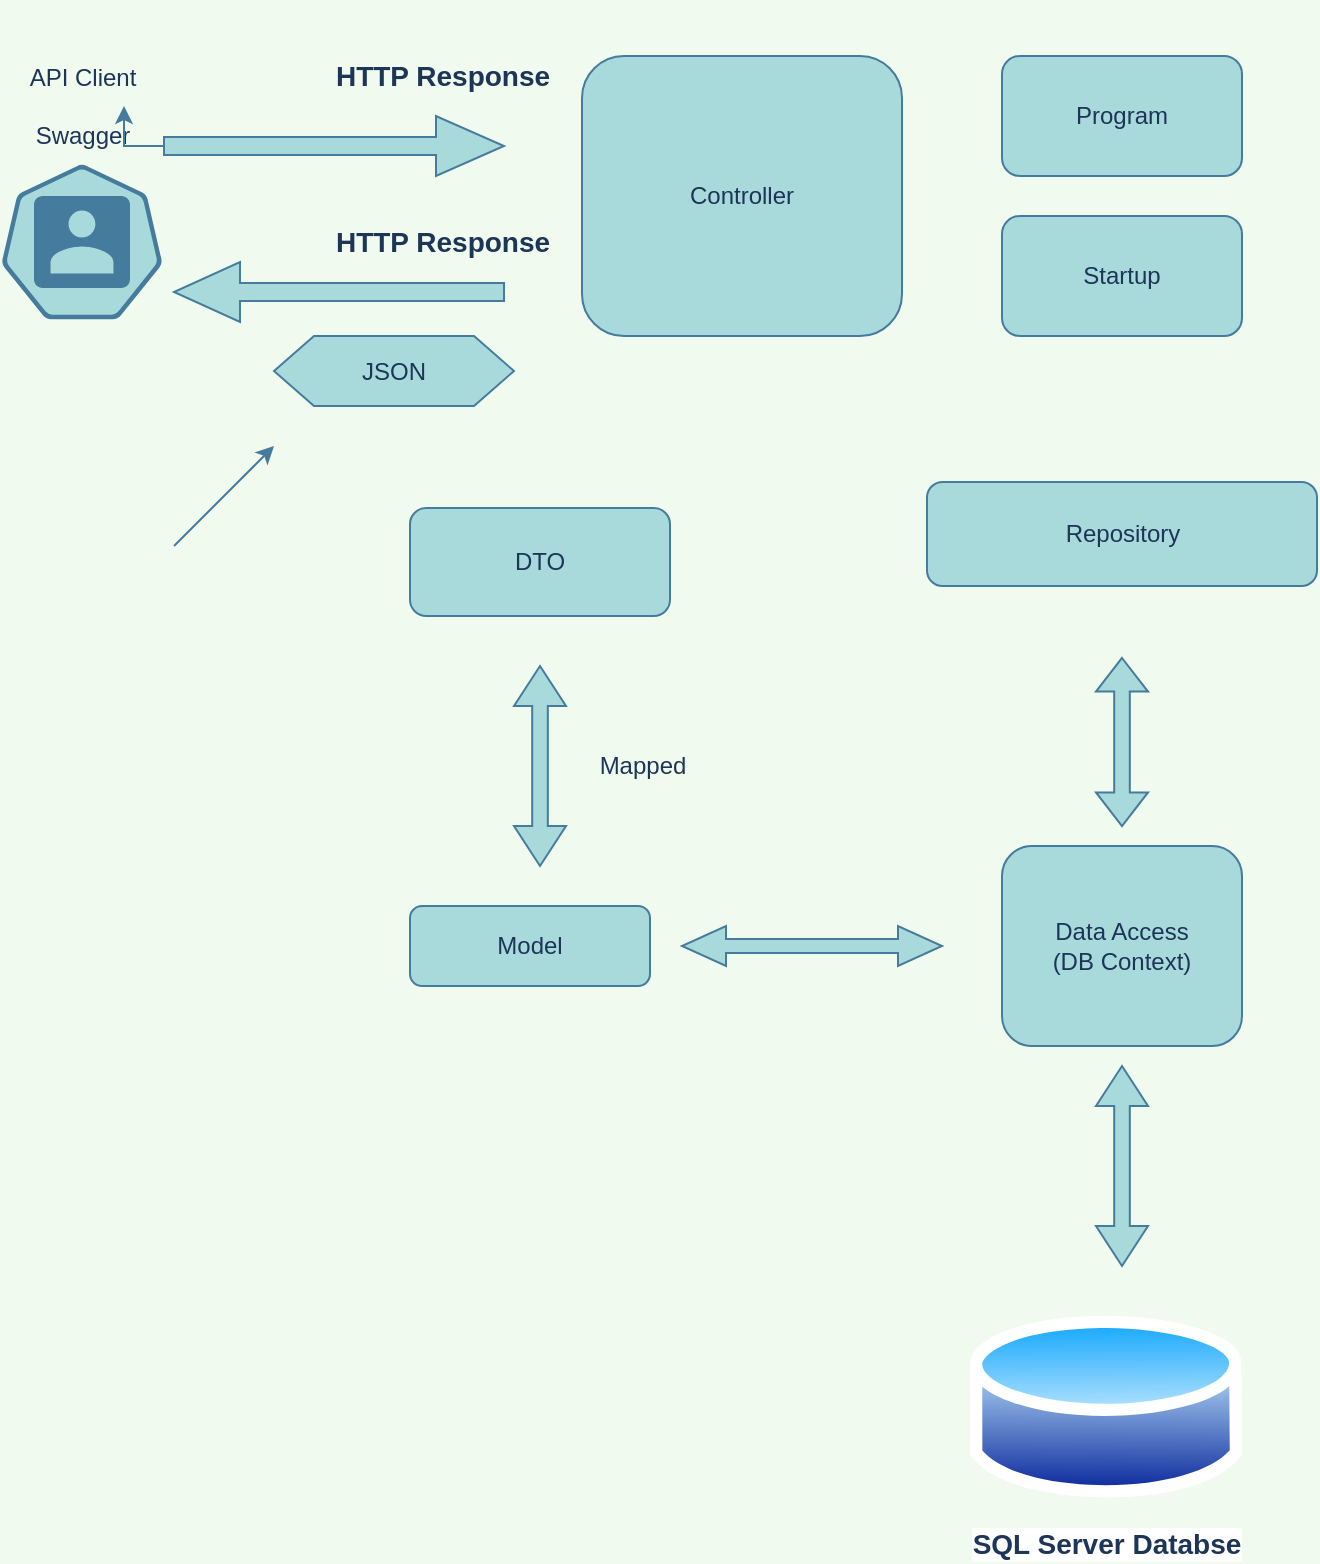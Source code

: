 <mxfile version="15.0.6" type="github">
  <diagram id="y5bdHwKu6lmZErwF8Dww" name="Page-1">
    <mxGraphModel dx="1422" dy="834" grid="1" gridSize="10" guides="1" tooltips="1" connect="1" arrows="1" fold="1" page="1" pageScale="1" pageWidth="827" pageHeight="1169" background="#F1FAEE" math="0" shadow="0">
      <root>
        <mxCell id="0" />
        <mxCell id="1" parent="0" />
        <mxCell id="YG9qMO2lfhQ1xVnwsHSE-5" value="" style="html=1;dashed=0;whitespace=wrap;fillColor=#A8DADC;strokeColor=#457B9D;points=[[0.005,0.63,0],[0.1,0.2,0],[0.9,0.2,0],[0.5,0,0],[0.995,0.63,0],[0.72,0.99,0],[0.5,1,0],[0.28,0.99,0]];shape=mxgraph.kubernetes.icon;prIcon=user;fontColor=#1D3557;" vertex="1" parent="1">
          <mxGeometry x="90" y="18" width="80" height="240" as="geometry" />
        </mxCell>
        <mxCell id="YG9qMO2lfhQ1xVnwsHSE-8" value="API Client&lt;br&gt;&lt;br&gt;Swagger" style="text;html=1;align=center;verticalAlign=middle;resizable=0;points=[];autosize=1;strokeColor=none;fillColor=none;fontColor=#1D3557;" vertex="1" parent="1">
          <mxGeometry x="95" y="45" width="70" height="50" as="geometry" />
        </mxCell>
        <mxCell id="YG9qMO2lfhQ1xVnwsHSE-9" value="Controller" style="rounded=1;whiteSpace=wrap;html=1;fillColor=#A8DADC;strokeColor=#457B9D;fontColor=#1D3557;" vertex="1" parent="1">
          <mxGeometry x="380" y="45" width="160" height="140" as="geometry" />
        </mxCell>
        <mxCell id="YG9qMO2lfhQ1xVnwsHSE-10" value="Program" style="rounded=1;whiteSpace=wrap;html=1;fillColor=#A8DADC;strokeColor=#457B9D;fontColor=#1D3557;" vertex="1" parent="1">
          <mxGeometry x="590" y="45" width="120" height="60" as="geometry" />
        </mxCell>
        <mxCell id="YG9qMO2lfhQ1xVnwsHSE-11" value="Startup" style="rounded=1;whiteSpace=wrap;html=1;fillColor=#A8DADC;strokeColor=#457B9D;fontColor=#1D3557;" vertex="1" parent="1">
          <mxGeometry x="590" y="125" width="120" height="60" as="geometry" />
        </mxCell>
        <mxCell id="YG9qMO2lfhQ1xVnwsHSE-12" value="Repository" style="rounded=1;whiteSpace=wrap;html=1;fillColor=#A8DADC;strokeColor=#457B9D;fontColor=#1D3557;" vertex="1" parent="1">
          <mxGeometry x="552.5" y="258" width="195" height="52" as="geometry" />
        </mxCell>
        <mxCell id="YG9qMO2lfhQ1xVnwsHSE-13" value="Model" style="rounded=1;whiteSpace=wrap;html=1;fillColor=#A8DADC;strokeColor=#457B9D;fontColor=#1D3557;" vertex="1" parent="1">
          <mxGeometry x="294" y="470" width="120" height="40" as="geometry" />
        </mxCell>
        <mxCell id="YG9qMO2lfhQ1xVnwsHSE-14" value="Data Access&lt;br&gt;(DB Context)" style="rounded=1;whiteSpace=wrap;html=1;fillColor=#A8DADC;strokeColor=#457B9D;fontColor=#1D3557;" vertex="1" parent="1">
          <mxGeometry x="590" y="440" width="120" height="100" as="geometry" />
        </mxCell>
        <mxCell id="YG9qMO2lfhQ1xVnwsHSE-15" value="DTO" style="rounded=1;whiteSpace=wrap;html=1;fillColor=#A8DADC;strokeColor=#457B9D;fontColor=#1D3557;" vertex="1" parent="1">
          <mxGeometry x="294" y="271" width="130" height="54" as="geometry" />
        </mxCell>
        <mxCell id="YG9qMO2lfhQ1xVnwsHSE-16" value="JSON" style="shape=hexagon;perimeter=hexagonPerimeter2;whiteSpace=wrap;html=1;fixedSize=1;fillColor=#A8DADC;strokeColor=#457B9D;fontColor=#1D3557;" vertex="1" parent="1">
          <mxGeometry x="226" y="185" width="120" height="35" as="geometry" />
        </mxCell>
        <mxCell id="YG9qMO2lfhQ1xVnwsHSE-28" value="" style="edgeStyle=orthogonalEdgeStyle;rounded=0;orthogonalLoop=1;jettySize=auto;html=1;labelBackgroundColor=#F1FAEE;strokeColor=#457B9D;fontColor=#1D3557;" edge="1" parent="1" source="YG9qMO2lfhQ1xVnwsHSE-21" target="YG9qMO2lfhQ1xVnwsHSE-8">
          <mxGeometry relative="1" as="geometry" />
        </mxCell>
        <mxCell id="YG9qMO2lfhQ1xVnwsHSE-21" value="" style="shape=singleArrow;whiteSpace=wrap;html=1;fillColor=#A8DADC;strokeColor=#457B9D;fontColor=#1D3557;" vertex="1" parent="1">
          <mxGeometry x="171" y="75" width="170" height="30" as="geometry" />
        </mxCell>
        <mxCell id="YG9qMO2lfhQ1xVnwsHSE-22" value="" style="shape=singleArrow;direction=west;whiteSpace=wrap;html=1;fillColor=#A8DADC;strokeColor=#457B9D;fontColor=#1D3557;" vertex="1" parent="1">
          <mxGeometry x="176" y="148" width="165" height="30" as="geometry" />
        </mxCell>
        <mxCell id="YG9qMO2lfhQ1xVnwsHSE-23" value="&lt;b&gt;&lt;font style=&quot;font-size: 14px&quot;&gt;HTTP Response&lt;/font&gt;&lt;/b&gt;" style="text;html=1;align=center;verticalAlign=middle;resizable=0;points=[];autosize=1;strokeColor=none;fillColor=none;fontColor=#1D3557;" vertex="1" parent="1">
          <mxGeometry x="250" y="45" width="120" height="20" as="geometry" />
        </mxCell>
        <mxCell id="YG9qMO2lfhQ1xVnwsHSE-24" value="&lt;b&gt;&lt;font style=&quot;font-size: 14px&quot;&gt;HTTP Response&lt;/font&gt;&lt;/b&gt;" style="text;html=1;align=center;verticalAlign=middle;resizable=0;points=[];autosize=1;strokeColor=none;fillColor=none;fontColor=#1D3557;" vertex="1" parent="1">
          <mxGeometry x="250" y="128" width="120" height="20" as="geometry" />
        </mxCell>
        <mxCell id="YG9qMO2lfhQ1xVnwsHSE-30" value="" style="html=1;shadow=0;dashed=0;align=center;verticalAlign=middle;shape=mxgraph.arrows2.twoWayArrow;dy=0.65;dx=22;strokeColor=#457B9D;fillColor=#A8DADC;fontColor=#1D3557;portConstraintRotation=1;" vertex="1" parent="1">
          <mxGeometry x="430" y="480" width="130" height="20" as="geometry" />
        </mxCell>
        <mxCell id="YG9qMO2lfhQ1xVnwsHSE-35" value="" style="shape=doubleArrow;direction=south;whiteSpace=wrap;html=1;rounded=0;sketch=0;fontColor=#1D3557;strokeColor=#457B9D;fillColor=#A8DADC;" vertex="1" parent="1">
          <mxGeometry x="346" y="350" width="26" height="100" as="geometry" />
        </mxCell>
        <mxCell id="YG9qMO2lfhQ1xVnwsHSE-38" value="" style="shape=doubleArrow;direction=south;whiteSpace=wrap;html=1;rounded=0;sketch=0;fontColor=#1D3557;strokeColor=#457B9D;fillColor=#A8DADC;" vertex="1" parent="1">
          <mxGeometry x="637" y="550" width="26" height="100" as="geometry" />
        </mxCell>
        <mxCell id="YG9qMO2lfhQ1xVnwsHSE-39" value="&lt;b&gt;&lt;font style=&quot;font-size: 14px&quot;&gt;SQL Server Databse&lt;/font&gt;&lt;/b&gt;" style="aspect=fixed;perimeter=ellipsePerimeter;html=1;align=center;shadow=0;dashed=0;spacingTop=3;image;image=img/lib/active_directory/database.svg;rounded=0;sketch=0;fontColor=#1D3557;strokeColor=#457B9D;fillColor=#A8DADC;" vertex="1" parent="1">
          <mxGeometry x="574" y="670" width="136" height="100.64" as="geometry" />
        </mxCell>
        <mxCell id="YG9qMO2lfhQ1xVnwsHSE-40" value="Mapped" style="text;html=1;align=center;verticalAlign=middle;resizable=0;points=[];autosize=1;strokeColor=none;fillColor=none;fontColor=#1D3557;" vertex="1" parent="1">
          <mxGeometry x="380" y="390" width="60" height="20" as="geometry" />
        </mxCell>
        <mxCell id="YG9qMO2lfhQ1xVnwsHSE-41" value="" style="shape=doubleArrow;direction=south;whiteSpace=wrap;html=1;rounded=0;sketch=0;fontColor=#1D3557;strokeColor=#457B9D;fillColor=#A8DADC;" vertex="1" parent="1">
          <mxGeometry x="637" y="346" width="26" height="84" as="geometry" />
        </mxCell>
        <mxCell id="YG9qMO2lfhQ1xVnwsHSE-45" value="" style="endArrow=classic;html=1;fontColor=#1D3557;strokeColor=#457B9D;fillColor=#A8DADC;" edge="1" parent="1">
          <mxGeometry width="50" height="50" relative="1" as="geometry">
            <mxPoint x="176" y="290" as="sourcePoint" />
            <mxPoint x="226" y="240" as="targetPoint" />
          </mxGeometry>
        </mxCell>
      </root>
    </mxGraphModel>
  </diagram>
</mxfile>
